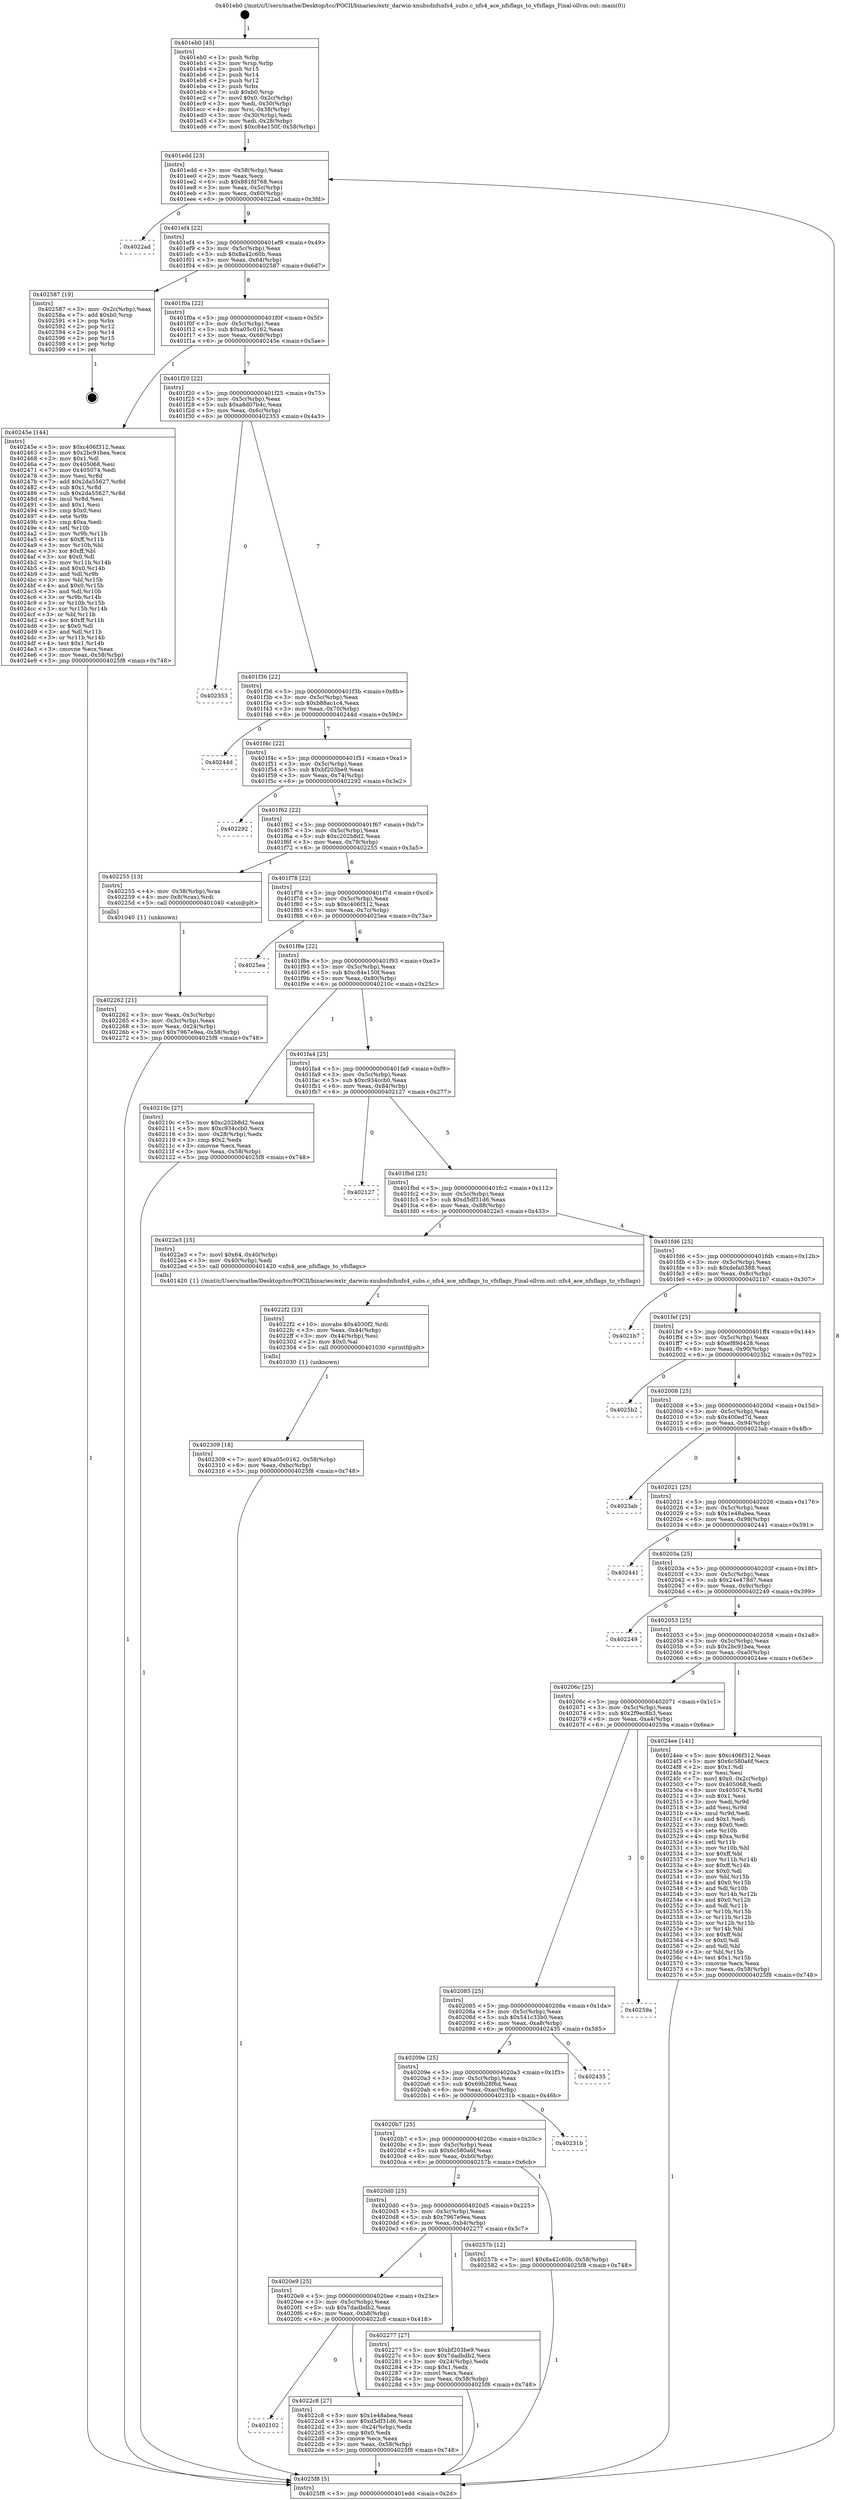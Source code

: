 digraph "0x401eb0" {
  label = "0x401eb0 (/mnt/c/Users/mathe/Desktop/tcc/POCII/binaries/extr_darwin-xnubsdnfsnfs4_subs.c_nfs4_ace_nfsflags_to_vfsflags_Final-ollvm.out::main(0))"
  labelloc = "t"
  node[shape=record]

  Entry [label="",width=0.3,height=0.3,shape=circle,fillcolor=black,style=filled]
  "0x401edd" [label="{
     0x401edd [23]\l
     | [instrs]\l
     &nbsp;&nbsp;0x401edd \<+3\>: mov -0x58(%rbp),%eax\l
     &nbsp;&nbsp;0x401ee0 \<+2\>: mov %eax,%ecx\l
     &nbsp;&nbsp;0x401ee2 \<+6\>: sub $0x881fd768,%ecx\l
     &nbsp;&nbsp;0x401ee8 \<+3\>: mov %eax,-0x5c(%rbp)\l
     &nbsp;&nbsp;0x401eeb \<+3\>: mov %ecx,-0x60(%rbp)\l
     &nbsp;&nbsp;0x401eee \<+6\>: je 00000000004022ad \<main+0x3fd\>\l
  }"]
  "0x4022ad" [label="{
     0x4022ad\l
  }", style=dashed]
  "0x401ef4" [label="{
     0x401ef4 [22]\l
     | [instrs]\l
     &nbsp;&nbsp;0x401ef4 \<+5\>: jmp 0000000000401ef9 \<main+0x49\>\l
     &nbsp;&nbsp;0x401ef9 \<+3\>: mov -0x5c(%rbp),%eax\l
     &nbsp;&nbsp;0x401efc \<+5\>: sub $0x8a42c60b,%eax\l
     &nbsp;&nbsp;0x401f01 \<+3\>: mov %eax,-0x64(%rbp)\l
     &nbsp;&nbsp;0x401f04 \<+6\>: je 0000000000402587 \<main+0x6d7\>\l
  }"]
  Exit [label="",width=0.3,height=0.3,shape=circle,fillcolor=black,style=filled,peripheries=2]
  "0x402587" [label="{
     0x402587 [19]\l
     | [instrs]\l
     &nbsp;&nbsp;0x402587 \<+3\>: mov -0x2c(%rbp),%eax\l
     &nbsp;&nbsp;0x40258a \<+7\>: add $0xb0,%rsp\l
     &nbsp;&nbsp;0x402591 \<+1\>: pop %rbx\l
     &nbsp;&nbsp;0x402592 \<+2\>: pop %r12\l
     &nbsp;&nbsp;0x402594 \<+2\>: pop %r14\l
     &nbsp;&nbsp;0x402596 \<+2\>: pop %r15\l
     &nbsp;&nbsp;0x402598 \<+1\>: pop %rbp\l
     &nbsp;&nbsp;0x402599 \<+1\>: ret\l
  }"]
  "0x401f0a" [label="{
     0x401f0a [22]\l
     | [instrs]\l
     &nbsp;&nbsp;0x401f0a \<+5\>: jmp 0000000000401f0f \<main+0x5f\>\l
     &nbsp;&nbsp;0x401f0f \<+3\>: mov -0x5c(%rbp),%eax\l
     &nbsp;&nbsp;0x401f12 \<+5\>: sub $0xa05c0162,%eax\l
     &nbsp;&nbsp;0x401f17 \<+3\>: mov %eax,-0x68(%rbp)\l
     &nbsp;&nbsp;0x401f1a \<+6\>: je 000000000040245e \<main+0x5ae\>\l
  }"]
  "0x402309" [label="{
     0x402309 [18]\l
     | [instrs]\l
     &nbsp;&nbsp;0x402309 \<+7\>: movl $0xa05c0162,-0x58(%rbp)\l
     &nbsp;&nbsp;0x402310 \<+6\>: mov %eax,-0xbc(%rbp)\l
     &nbsp;&nbsp;0x402316 \<+5\>: jmp 00000000004025f8 \<main+0x748\>\l
  }"]
  "0x40245e" [label="{
     0x40245e [144]\l
     | [instrs]\l
     &nbsp;&nbsp;0x40245e \<+5\>: mov $0xc406f312,%eax\l
     &nbsp;&nbsp;0x402463 \<+5\>: mov $0x2bc91bea,%ecx\l
     &nbsp;&nbsp;0x402468 \<+2\>: mov $0x1,%dl\l
     &nbsp;&nbsp;0x40246a \<+7\>: mov 0x405068,%esi\l
     &nbsp;&nbsp;0x402471 \<+7\>: mov 0x405074,%edi\l
     &nbsp;&nbsp;0x402478 \<+3\>: mov %esi,%r8d\l
     &nbsp;&nbsp;0x40247b \<+7\>: add $0x2da55627,%r8d\l
     &nbsp;&nbsp;0x402482 \<+4\>: sub $0x1,%r8d\l
     &nbsp;&nbsp;0x402486 \<+7\>: sub $0x2da55627,%r8d\l
     &nbsp;&nbsp;0x40248d \<+4\>: imul %r8d,%esi\l
     &nbsp;&nbsp;0x402491 \<+3\>: and $0x1,%esi\l
     &nbsp;&nbsp;0x402494 \<+3\>: cmp $0x0,%esi\l
     &nbsp;&nbsp;0x402497 \<+4\>: sete %r9b\l
     &nbsp;&nbsp;0x40249b \<+3\>: cmp $0xa,%edi\l
     &nbsp;&nbsp;0x40249e \<+4\>: setl %r10b\l
     &nbsp;&nbsp;0x4024a2 \<+3\>: mov %r9b,%r11b\l
     &nbsp;&nbsp;0x4024a5 \<+4\>: xor $0xff,%r11b\l
     &nbsp;&nbsp;0x4024a9 \<+3\>: mov %r10b,%bl\l
     &nbsp;&nbsp;0x4024ac \<+3\>: xor $0xff,%bl\l
     &nbsp;&nbsp;0x4024af \<+3\>: xor $0x0,%dl\l
     &nbsp;&nbsp;0x4024b2 \<+3\>: mov %r11b,%r14b\l
     &nbsp;&nbsp;0x4024b5 \<+4\>: and $0x0,%r14b\l
     &nbsp;&nbsp;0x4024b9 \<+3\>: and %dl,%r9b\l
     &nbsp;&nbsp;0x4024bc \<+3\>: mov %bl,%r15b\l
     &nbsp;&nbsp;0x4024bf \<+4\>: and $0x0,%r15b\l
     &nbsp;&nbsp;0x4024c3 \<+3\>: and %dl,%r10b\l
     &nbsp;&nbsp;0x4024c6 \<+3\>: or %r9b,%r14b\l
     &nbsp;&nbsp;0x4024c9 \<+3\>: or %r10b,%r15b\l
     &nbsp;&nbsp;0x4024cc \<+3\>: xor %r15b,%r14b\l
     &nbsp;&nbsp;0x4024cf \<+3\>: or %bl,%r11b\l
     &nbsp;&nbsp;0x4024d2 \<+4\>: xor $0xff,%r11b\l
     &nbsp;&nbsp;0x4024d6 \<+3\>: or $0x0,%dl\l
     &nbsp;&nbsp;0x4024d9 \<+3\>: and %dl,%r11b\l
     &nbsp;&nbsp;0x4024dc \<+3\>: or %r11b,%r14b\l
     &nbsp;&nbsp;0x4024df \<+4\>: test $0x1,%r14b\l
     &nbsp;&nbsp;0x4024e3 \<+3\>: cmovne %ecx,%eax\l
     &nbsp;&nbsp;0x4024e6 \<+3\>: mov %eax,-0x58(%rbp)\l
     &nbsp;&nbsp;0x4024e9 \<+5\>: jmp 00000000004025f8 \<main+0x748\>\l
  }"]
  "0x401f20" [label="{
     0x401f20 [22]\l
     | [instrs]\l
     &nbsp;&nbsp;0x401f20 \<+5\>: jmp 0000000000401f25 \<main+0x75\>\l
     &nbsp;&nbsp;0x401f25 \<+3\>: mov -0x5c(%rbp),%eax\l
     &nbsp;&nbsp;0x401f28 \<+5\>: sub $0xa8d07b4c,%eax\l
     &nbsp;&nbsp;0x401f2d \<+3\>: mov %eax,-0x6c(%rbp)\l
     &nbsp;&nbsp;0x401f30 \<+6\>: je 0000000000402353 \<main+0x4a3\>\l
  }"]
  "0x4022f2" [label="{
     0x4022f2 [23]\l
     | [instrs]\l
     &nbsp;&nbsp;0x4022f2 \<+10\>: movabs $0x4030f2,%rdi\l
     &nbsp;&nbsp;0x4022fc \<+3\>: mov %eax,-0x44(%rbp)\l
     &nbsp;&nbsp;0x4022ff \<+3\>: mov -0x44(%rbp),%esi\l
     &nbsp;&nbsp;0x402302 \<+2\>: mov $0x0,%al\l
     &nbsp;&nbsp;0x402304 \<+5\>: call 0000000000401030 \<printf@plt\>\l
     | [calls]\l
     &nbsp;&nbsp;0x401030 \{1\} (unknown)\l
  }"]
  "0x402353" [label="{
     0x402353\l
  }", style=dashed]
  "0x401f36" [label="{
     0x401f36 [22]\l
     | [instrs]\l
     &nbsp;&nbsp;0x401f36 \<+5\>: jmp 0000000000401f3b \<main+0x8b\>\l
     &nbsp;&nbsp;0x401f3b \<+3\>: mov -0x5c(%rbp),%eax\l
     &nbsp;&nbsp;0x401f3e \<+5\>: sub $0xb88ac1c4,%eax\l
     &nbsp;&nbsp;0x401f43 \<+3\>: mov %eax,-0x70(%rbp)\l
     &nbsp;&nbsp;0x401f46 \<+6\>: je 000000000040244d \<main+0x59d\>\l
  }"]
  "0x402102" [label="{
     0x402102\l
  }", style=dashed]
  "0x40244d" [label="{
     0x40244d\l
  }", style=dashed]
  "0x401f4c" [label="{
     0x401f4c [22]\l
     | [instrs]\l
     &nbsp;&nbsp;0x401f4c \<+5\>: jmp 0000000000401f51 \<main+0xa1\>\l
     &nbsp;&nbsp;0x401f51 \<+3\>: mov -0x5c(%rbp),%eax\l
     &nbsp;&nbsp;0x401f54 \<+5\>: sub $0xbf203be9,%eax\l
     &nbsp;&nbsp;0x401f59 \<+3\>: mov %eax,-0x74(%rbp)\l
     &nbsp;&nbsp;0x401f5c \<+6\>: je 0000000000402292 \<main+0x3e2\>\l
  }"]
  "0x4022c8" [label="{
     0x4022c8 [27]\l
     | [instrs]\l
     &nbsp;&nbsp;0x4022c8 \<+5\>: mov $0x1e48abea,%eax\l
     &nbsp;&nbsp;0x4022cd \<+5\>: mov $0xd5df31d6,%ecx\l
     &nbsp;&nbsp;0x4022d2 \<+3\>: mov -0x24(%rbp),%edx\l
     &nbsp;&nbsp;0x4022d5 \<+3\>: cmp $0x0,%edx\l
     &nbsp;&nbsp;0x4022d8 \<+3\>: cmove %ecx,%eax\l
     &nbsp;&nbsp;0x4022db \<+3\>: mov %eax,-0x58(%rbp)\l
     &nbsp;&nbsp;0x4022de \<+5\>: jmp 00000000004025f8 \<main+0x748\>\l
  }"]
  "0x402292" [label="{
     0x402292\l
  }", style=dashed]
  "0x401f62" [label="{
     0x401f62 [22]\l
     | [instrs]\l
     &nbsp;&nbsp;0x401f62 \<+5\>: jmp 0000000000401f67 \<main+0xb7\>\l
     &nbsp;&nbsp;0x401f67 \<+3\>: mov -0x5c(%rbp),%eax\l
     &nbsp;&nbsp;0x401f6a \<+5\>: sub $0xc202b8d2,%eax\l
     &nbsp;&nbsp;0x401f6f \<+3\>: mov %eax,-0x78(%rbp)\l
     &nbsp;&nbsp;0x401f72 \<+6\>: je 0000000000402255 \<main+0x3a5\>\l
  }"]
  "0x4020e9" [label="{
     0x4020e9 [25]\l
     | [instrs]\l
     &nbsp;&nbsp;0x4020e9 \<+5\>: jmp 00000000004020ee \<main+0x23e\>\l
     &nbsp;&nbsp;0x4020ee \<+3\>: mov -0x5c(%rbp),%eax\l
     &nbsp;&nbsp;0x4020f1 \<+5\>: sub $0x7dadbdb2,%eax\l
     &nbsp;&nbsp;0x4020f6 \<+6\>: mov %eax,-0xb8(%rbp)\l
     &nbsp;&nbsp;0x4020fc \<+6\>: je 00000000004022c8 \<main+0x418\>\l
  }"]
  "0x402255" [label="{
     0x402255 [13]\l
     | [instrs]\l
     &nbsp;&nbsp;0x402255 \<+4\>: mov -0x38(%rbp),%rax\l
     &nbsp;&nbsp;0x402259 \<+4\>: mov 0x8(%rax),%rdi\l
     &nbsp;&nbsp;0x40225d \<+5\>: call 0000000000401040 \<atoi@plt\>\l
     | [calls]\l
     &nbsp;&nbsp;0x401040 \{1\} (unknown)\l
  }"]
  "0x401f78" [label="{
     0x401f78 [22]\l
     | [instrs]\l
     &nbsp;&nbsp;0x401f78 \<+5\>: jmp 0000000000401f7d \<main+0xcd\>\l
     &nbsp;&nbsp;0x401f7d \<+3\>: mov -0x5c(%rbp),%eax\l
     &nbsp;&nbsp;0x401f80 \<+5\>: sub $0xc406f312,%eax\l
     &nbsp;&nbsp;0x401f85 \<+3\>: mov %eax,-0x7c(%rbp)\l
     &nbsp;&nbsp;0x401f88 \<+6\>: je 00000000004025ea \<main+0x73a\>\l
  }"]
  "0x402277" [label="{
     0x402277 [27]\l
     | [instrs]\l
     &nbsp;&nbsp;0x402277 \<+5\>: mov $0xbf203be9,%eax\l
     &nbsp;&nbsp;0x40227c \<+5\>: mov $0x7dadbdb2,%ecx\l
     &nbsp;&nbsp;0x402281 \<+3\>: mov -0x24(%rbp),%edx\l
     &nbsp;&nbsp;0x402284 \<+3\>: cmp $0x1,%edx\l
     &nbsp;&nbsp;0x402287 \<+3\>: cmovl %ecx,%eax\l
     &nbsp;&nbsp;0x40228a \<+3\>: mov %eax,-0x58(%rbp)\l
     &nbsp;&nbsp;0x40228d \<+5\>: jmp 00000000004025f8 \<main+0x748\>\l
  }"]
  "0x4025ea" [label="{
     0x4025ea\l
  }", style=dashed]
  "0x401f8e" [label="{
     0x401f8e [22]\l
     | [instrs]\l
     &nbsp;&nbsp;0x401f8e \<+5\>: jmp 0000000000401f93 \<main+0xe3\>\l
     &nbsp;&nbsp;0x401f93 \<+3\>: mov -0x5c(%rbp),%eax\l
     &nbsp;&nbsp;0x401f96 \<+5\>: sub $0xc84e150f,%eax\l
     &nbsp;&nbsp;0x401f9b \<+3\>: mov %eax,-0x80(%rbp)\l
     &nbsp;&nbsp;0x401f9e \<+6\>: je 000000000040210c \<main+0x25c\>\l
  }"]
  "0x4020d0" [label="{
     0x4020d0 [25]\l
     | [instrs]\l
     &nbsp;&nbsp;0x4020d0 \<+5\>: jmp 00000000004020d5 \<main+0x225\>\l
     &nbsp;&nbsp;0x4020d5 \<+3\>: mov -0x5c(%rbp),%eax\l
     &nbsp;&nbsp;0x4020d8 \<+5\>: sub $0x7967e9ea,%eax\l
     &nbsp;&nbsp;0x4020dd \<+6\>: mov %eax,-0xb4(%rbp)\l
     &nbsp;&nbsp;0x4020e3 \<+6\>: je 0000000000402277 \<main+0x3c7\>\l
  }"]
  "0x40210c" [label="{
     0x40210c [27]\l
     | [instrs]\l
     &nbsp;&nbsp;0x40210c \<+5\>: mov $0xc202b8d2,%eax\l
     &nbsp;&nbsp;0x402111 \<+5\>: mov $0xc934ccb0,%ecx\l
     &nbsp;&nbsp;0x402116 \<+3\>: mov -0x28(%rbp),%edx\l
     &nbsp;&nbsp;0x402119 \<+3\>: cmp $0x2,%edx\l
     &nbsp;&nbsp;0x40211c \<+3\>: cmovne %ecx,%eax\l
     &nbsp;&nbsp;0x40211f \<+3\>: mov %eax,-0x58(%rbp)\l
     &nbsp;&nbsp;0x402122 \<+5\>: jmp 00000000004025f8 \<main+0x748\>\l
  }"]
  "0x401fa4" [label="{
     0x401fa4 [25]\l
     | [instrs]\l
     &nbsp;&nbsp;0x401fa4 \<+5\>: jmp 0000000000401fa9 \<main+0xf9\>\l
     &nbsp;&nbsp;0x401fa9 \<+3\>: mov -0x5c(%rbp),%eax\l
     &nbsp;&nbsp;0x401fac \<+5\>: sub $0xc934ccb0,%eax\l
     &nbsp;&nbsp;0x401fb1 \<+6\>: mov %eax,-0x84(%rbp)\l
     &nbsp;&nbsp;0x401fb7 \<+6\>: je 0000000000402127 \<main+0x277\>\l
  }"]
  "0x4025f8" [label="{
     0x4025f8 [5]\l
     | [instrs]\l
     &nbsp;&nbsp;0x4025f8 \<+5\>: jmp 0000000000401edd \<main+0x2d\>\l
  }"]
  "0x401eb0" [label="{
     0x401eb0 [45]\l
     | [instrs]\l
     &nbsp;&nbsp;0x401eb0 \<+1\>: push %rbp\l
     &nbsp;&nbsp;0x401eb1 \<+3\>: mov %rsp,%rbp\l
     &nbsp;&nbsp;0x401eb4 \<+2\>: push %r15\l
     &nbsp;&nbsp;0x401eb6 \<+2\>: push %r14\l
     &nbsp;&nbsp;0x401eb8 \<+2\>: push %r12\l
     &nbsp;&nbsp;0x401eba \<+1\>: push %rbx\l
     &nbsp;&nbsp;0x401ebb \<+7\>: sub $0xb0,%rsp\l
     &nbsp;&nbsp;0x401ec2 \<+7\>: movl $0x0,-0x2c(%rbp)\l
     &nbsp;&nbsp;0x401ec9 \<+3\>: mov %edi,-0x30(%rbp)\l
     &nbsp;&nbsp;0x401ecc \<+4\>: mov %rsi,-0x38(%rbp)\l
     &nbsp;&nbsp;0x401ed0 \<+3\>: mov -0x30(%rbp),%edi\l
     &nbsp;&nbsp;0x401ed3 \<+3\>: mov %edi,-0x28(%rbp)\l
     &nbsp;&nbsp;0x401ed6 \<+7\>: movl $0xc84e150f,-0x58(%rbp)\l
  }"]
  "0x402262" [label="{
     0x402262 [21]\l
     | [instrs]\l
     &nbsp;&nbsp;0x402262 \<+3\>: mov %eax,-0x3c(%rbp)\l
     &nbsp;&nbsp;0x402265 \<+3\>: mov -0x3c(%rbp),%eax\l
     &nbsp;&nbsp;0x402268 \<+3\>: mov %eax,-0x24(%rbp)\l
     &nbsp;&nbsp;0x40226b \<+7\>: movl $0x7967e9ea,-0x58(%rbp)\l
     &nbsp;&nbsp;0x402272 \<+5\>: jmp 00000000004025f8 \<main+0x748\>\l
  }"]
  "0x40257b" [label="{
     0x40257b [12]\l
     | [instrs]\l
     &nbsp;&nbsp;0x40257b \<+7\>: movl $0x8a42c60b,-0x58(%rbp)\l
     &nbsp;&nbsp;0x402582 \<+5\>: jmp 00000000004025f8 \<main+0x748\>\l
  }"]
  "0x402127" [label="{
     0x402127\l
  }", style=dashed]
  "0x401fbd" [label="{
     0x401fbd [25]\l
     | [instrs]\l
     &nbsp;&nbsp;0x401fbd \<+5\>: jmp 0000000000401fc2 \<main+0x112\>\l
     &nbsp;&nbsp;0x401fc2 \<+3\>: mov -0x5c(%rbp),%eax\l
     &nbsp;&nbsp;0x401fc5 \<+5\>: sub $0xd5df31d6,%eax\l
     &nbsp;&nbsp;0x401fca \<+6\>: mov %eax,-0x88(%rbp)\l
     &nbsp;&nbsp;0x401fd0 \<+6\>: je 00000000004022e3 \<main+0x433\>\l
  }"]
  "0x4020b7" [label="{
     0x4020b7 [25]\l
     | [instrs]\l
     &nbsp;&nbsp;0x4020b7 \<+5\>: jmp 00000000004020bc \<main+0x20c\>\l
     &nbsp;&nbsp;0x4020bc \<+3\>: mov -0x5c(%rbp),%eax\l
     &nbsp;&nbsp;0x4020bf \<+5\>: sub $0x6c580a6f,%eax\l
     &nbsp;&nbsp;0x4020c4 \<+6\>: mov %eax,-0xb0(%rbp)\l
     &nbsp;&nbsp;0x4020ca \<+6\>: je 000000000040257b \<main+0x6cb\>\l
  }"]
  "0x4022e3" [label="{
     0x4022e3 [15]\l
     | [instrs]\l
     &nbsp;&nbsp;0x4022e3 \<+7\>: movl $0x64,-0x40(%rbp)\l
     &nbsp;&nbsp;0x4022ea \<+3\>: mov -0x40(%rbp),%edi\l
     &nbsp;&nbsp;0x4022ed \<+5\>: call 0000000000401420 \<nfs4_ace_nfsflags_to_vfsflags\>\l
     | [calls]\l
     &nbsp;&nbsp;0x401420 \{1\} (/mnt/c/Users/mathe/Desktop/tcc/POCII/binaries/extr_darwin-xnubsdnfsnfs4_subs.c_nfs4_ace_nfsflags_to_vfsflags_Final-ollvm.out::nfs4_ace_nfsflags_to_vfsflags)\l
  }"]
  "0x401fd6" [label="{
     0x401fd6 [25]\l
     | [instrs]\l
     &nbsp;&nbsp;0x401fd6 \<+5\>: jmp 0000000000401fdb \<main+0x12b\>\l
     &nbsp;&nbsp;0x401fdb \<+3\>: mov -0x5c(%rbp),%eax\l
     &nbsp;&nbsp;0x401fde \<+5\>: sub $0xdefa0388,%eax\l
     &nbsp;&nbsp;0x401fe3 \<+6\>: mov %eax,-0x8c(%rbp)\l
     &nbsp;&nbsp;0x401fe9 \<+6\>: je 00000000004021b7 \<main+0x307\>\l
  }"]
  "0x40231b" [label="{
     0x40231b\l
  }", style=dashed]
  "0x4021b7" [label="{
     0x4021b7\l
  }", style=dashed]
  "0x401fef" [label="{
     0x401fef [25]\l
     | [instrs]\l
     &nbsp;&nbsp;0x401fef \<+5\>: jmp 0000000000401ff4 \<main+0x144\>\l
     &nbsp;&nbsp;0x401ff4 \<+3\>: mov -0x5c(%rbp),%eax\l
     &nbsp;&nbsp;0x401ff7 \<+5\>: sub $0xef89d428,%eax\l
     &nbsp;&nbsp;0x401ffc \<+6\>: mov %eax,-0x90(%rbp)\l
     &nbsp;&nbsp;0x402002 \<+6\>: je 00000000004025b2 \<main+0x702\>\l
  }"]
  "0x40209e" [label="{
     0x40209e [25]\l
     | [instrs]\l
     &nbsp;&nbsp;0x40209e \<+5\>: jmp 00000000004020a3 \<main+0x1f3\>\l
     &nbsp;&nbsp;0x4020a3 \<+3\>: mov -0x5c(%rbp),%eax\l
     &nbsp;&nbsp;0x4020a6 \<+5\>: sub $0x69b28f6d,%eax\l
     &nbsp;&nbsp;0x4020ab \<+6\>: mov %eax,-0xac(%rbp)\l
     &nbsp;&nbsp;0x4020b1 \<+6\>: je 000000000040231b \<main+0x46b\>\l
  }"]
  "0x4025b2" [label="{
     0x4025b2\l
  }", style=dashed]
  "0x402008" [label="{
     0x402008 [25]\l
     | [instrs]\l
     &nbsp;&nbsp;0x402008 \<+5\>: jmp 000000000040200d \<main+0x15d\>\l
     &nbsp;&nbsp;0x40200d \<+3\>: mov -0x5c(%rbp),%eax\l
     &nbsp;&nbsp;0x402010 \<+5\>: sub $0x400ed7d,%eax\l
     &nbsp;&nbsp;0x402015 \<+6\>: mov %eax,-0x94(%rbp)\l
     &nbsp;&nbsp;0x40201b \<+6\>: je 00000000004023ab \<main+0x4fb\>\l
  }"]
  "0x402435" [label="{
     0x402435\l
  }", style=dashed]
  "0x4023ab" [label="{
     0x4023ab\l
  }", style=dashed]
  "0x402021" [label="{
     0x402021 [25]\l
     | [instrs]\l
     &nbsp;&nbsp;0x402021 \<+5\>: jmp 0000000000402026 \<main+0x176\>\l
     &nbsp;&nbsp;0x402026 \<+3\>: mov -0x5c(%rbp),%eax\l
     &nbsp;&nbsp;0x402029 \<+5\>: sub $0x1e48abea,%eax\l
     &nbsp;&nbsp;0x40202e \<+6\>: mov %eax,-0x98(%rbp)\l
     &nbsp;&nbsp;0x402034 \<+6\>: je 0000000000402441 \<main+0x591\>\l
  }"]
  "0x402085" [label="{
     0x402085 [25]\l
     | [instrs]\l
     &nbsp;&nbsp;0x402085 \<+5\>: jmp 000000000040208a \<main+0x1da\>\l
     &nbsp;&nbsp;0x40208a \<+3\>: mov -0x5c(%rbp),%eax\l
     &nbsp;&nbsp;0x40208d \<+5\>: sub $0x541c33b0,%eax\l
     &nbsp;&nbsp;0x402092 \<+6\>: mov %eax,-0xa8(%rbp)\l
     &nbsp;&nbsp;0x402098 \<+6\>: je 0000000000402435 \<main+0x585\>\l
  }"]
  "0x402441" [label="{
     0x402441\l
  }", style=dashed]
  "0x40203a" [label="{
     0x40203a [25]\l
     | [instrs]\l
     &nbsp;&nbsp;0x40203a \<+5\>: jmp 000000000040203f \<main+0x18f\>\l
     &nbsp;&nbsp;0x40203f \<+3\>: mov -0x5c(%rbp),%eax\l
     &nbsp;&nbsp;0x402042 \<+5\>: sub $0x24e478d7,%eax\l
     &nbsp;&nbsp;0x402047 \<+6\>: mov %eax,-0x9c(%rbp)\l
     &nbsp;&nbsp;0x40204d \<+6\>: je 0000000000402249 \<main+0x399\>\l
  }"]
  "0x40259a" [label="{
     0x40259a\l
  }", style=dashed]
  "0x402249" [label="{
     0x402249\l
  }", style=dashed]
  "0x402053" [label="{
     0x402053 [25]\l
     | [instrs]\l
     &nbsp;&nbsp;0x402053 \<+5\>: jmp 0000000000402058 \<main+0x1a8\>\l
     &nbsp;&nbsp;0x402058 \<+3\>: mov -0x5c(%rbp),%eax\l
     &nbsp;&nbsp;0x40205b \<+5\>: sub $0x2bc91bea,%eax\l
     &nbsp;&nbsp;0x402060 \<+6\>: mov %eax,-0xa0(%rbp)\l
     &nbsp;&nbsp;0x402066 \<+6\>: je 00000000004024ee \<main+0x63e\>\l
  }"]
  "0x40206c" [label="{
     0x40206c [25]\l
     | [instrs]\l
     &nbsp;&nbsp;0x40206c \<+5\>: jmp 0000000000402071 \<main+0x1c1\>\l
     &nbsp;&nbsp;0x402071 \<+3\>: mov -0x5c(%rbp),%eax\l
     &nbsp;&nbsp;0x402074 \<+5\>: sub $0x2f9ec8b3,%eax\l
     &nbsp;&nbsp;0x402079 \<+6\>: mov %eax,-0xa4(%rbp)\l
     &nbsp;&nbsp;0x40207f \<+6\>: je 000000000040259a \<main+0x6ea\>\l
  }"]
  "0x4024ee" [label="{
     0x4024ee [141]\l
     | [instrs]\l
     &nbsp;&nbsp;0x4024ee \<+5\>: mov $0xc406f312,%eax\l
     &nbsp;&nbsp;0x4024f3 \<+5\>: mov $0x6c580a6f,%ecx\l
     &nbsp;&nbsp;0x4024f8 \<+2\>: mov $0x1,%dl\l
     &nbsp;&nbsp;0x4024fa \<+2\>: xor %esi,%esi\l
     &nbsp;&nbsp;0x4024fc \<+7\>: movl $0x0,-0x2c(%rbp)\l
     &nbsp;&nbsp;0x402503 \<+7\>: mov 0x405068,%edi\l
     &nbsp;&nbsp;0x40250a \<+8\>: mov 0x405074,%r8d\l
     &nbsp;&nbsp;0x402512 \<+3\>: sub $0x1,%esi\l
     &nbsp;&nbsp;0x402515 \<+3\>: mov %edi,%r9d\l
     &nbsp;&nbsp;0x402518 \<+3\>: add %esi,%r9d\l
     &nbsp;&nbsp;0x40251b \<+4\>: imul %r9d,%edi\l
     &nbsp;&nbsp;0x40251f \<+3\>: and $0x1,%edi\l
     &nbsp;&nbsp;0x402522 \<+3\>: cmp $0x0,%edi\l
     &nbsp;&nbsp;0x402525 \<+4\>: sete %r10b\l
     &nbsp;&nbsp;0x402529 \<+4\>: cmp $0xa,%r8d\l
     &nbsp;&nbsp;0x40252d \<+4\>: setl %r11b\l
     &nbsp;&nbsp;0x402531 \<+3\>: mov %r10b,%bl\l
     &nbsp;&nbsp;0x402534 \<+3\>: xor $0xff,%bl\l
     &nbsp;&nbsp;0x402537 \<+3\>: mov %r11b,%r14b\l
     &nbsp;&nbsp;0x40253a \<+4\>: xor $0xff,%r14b\l
     &nbsp;&nbsp;0x40253e \<+3\>: xor $0x0,%dl\l
     &nbsp;&nbsp;0x402541 \<+3\>: mov %bl,%r15b\l
     &nbsp;&nbsp;0x402544 \<+4\>: and $0x0,%r15b\l
     &nbsp;&nbsp;0x402548 \<+3\>: and %dl,%r10b\l
     &nbsp;&nbsp;0x40254b \<+3\>: mov %r14b,%r12b\l
     &nbsp;&nbsp;0x40254e \<+4\>: and $0x0,%r12b\l
     &nbsp;&nbsp;0x402552 \<+3\>: and %dl,%r11b\l
     &nbsp;&nbsp;0x402555 \<+3\>: or %r10b,%r15b\l
     &nbsp;&nbsp;0x402558 \<+3\>: or %r11b,%r12b\l
     &nbsp;&nbsp;0x40255b \<+3\>: xor %r12b,%r15b\l
     &nbsp;&nbsp;0x40255e \<+3\>: or %r14b,%bl\l
     &nbsp;&nbsp;0x402561 \<+3\>: xor $0xff,%bl\l
     &nbsp;&nbsp;0x402564 \<+3\>: or $0x0,%dl\l
     &nbsp;&nbsp;0x402567 \<+2\>: and %dl,%bl\l
     &nbsp;&nbsp;0x402569 \<+3\>: or %bl,%r15b\l
     &nbsp;&nbsp;0x40256c \<+4\>: test $0x1,%r15b\l
     &nbsp;&nbsp;0x402570 \<+3\>: cmovne %ecx,%eax\l
     &nbsp;&nbsp;0x402573 \<+3\>: mov %eax,-0x58(%rbp)\l
     &nbsp;&nbsp;0x402576 \<+5\>: jmp 00000000004025f8 \<main+0x748\>\l
  }"]
  Entry -> "0x401eb0" [label=" 1"]
  "0x401edd" -> "0x4022ad" [label=" 0"]
  "0x401edd" -> "0x401ef4" [label=" 9"]
  "0x402587" -> Exit [label=" 1"]
  "0x401ef4" -> "0x402587" [label=" 1"]
  "0x401ef4" -> "0x401f0a" [label=" 8"]
  "0x40257b" -> "0x4025f8" [label=" 1"]
  "0x401f0a" -> "0x40245e" [label=" 1"]
  "0x401f0a" -> "0x401f20" [label=" 7"]
  "0x4024ee" -> "0x4025f8" [label=" 1"]
  "0x401f20" -> "0x402353" [label=" 0"]
  "0x401f20" -> "0x401f36" [label=" 7"]
  "0x40245e" -> "0x4025f8" [label=" 1"]
  "0x401f36" -> "0x40244d" [label=" 0"]
  "0x401f36" -> "0x401f4c" [label=" 7"]
  "0x402309" -> "0x4025f8" [label=" 1"]
  "0x401f4c" -> "0x402292" [label=" 0"]
  "0x401f4c" -> "0x401f62" [label=" 7"]
  "0x4022f2" -> "0x402309" [label=" 1"]
  "0x401f62" -> "0x402255" [label=" 1"]
  "0x401f62" -> "0x401f78" [label=" 6"]
  "0x4022c8" -> "0x4025f8" [label=" 1"]
  "0x401f78" -> "0x4025ea" [label=" 0"]
  "0x401f78" -> "0x401f8e" [label=" 6"]
  "0x4020e9" -> "0x402102" [label=" 0"]
  "0x401f8e" -> "0x40210c" [label=" 1"]
  "0x401f8e" -> "0x401fa4" [label=" 5"]
  "0x40210c" -> "0x4025f8" [label=" 1"]
  "0x401eb0" -> "0x401edd" [label=" 1"]
  "0x4025f8" -> "0x401edd" [label=" 8"]
  "0x402255" -> "0x402262" [label=" 1"]
  "0x402262" -> "0x4025f8" [label=" 1"]
  "0x4022e3" -> "0x4022f2" [label=" 1"]
  "0x401fa4" -> "0x402127" [label=" 0"]
  "0x401fa4" -> "0x401fbd" [label=" 5"]
  "0x402277" -> "0x4025f8" [label=" 1"]
  "0x401fbd" -> "0x4022e3" [label=" 1"]
  "0x401fbd" -> "0x401fd6" [label=" 4"]
  "0x4020d0" -> "0x402277" [label=" 1"]
  "0x401fd6" -> "0x4021b7" [label=" 0"]
  "0x401fd6" -> "0x401fef" [label=" 4"]
  "0x4020e9" -> "0x4022c8" [label=" 1"]
  "0x401fef" -> "0x4025b2" [label=" 0"]
  "0x401fef" -> "0x402008" [label=" 4"]
  "0x4020b7" -> "0x40257b" [label=" 1"]
  "0x402008" -> "0x4023ab" [label=" 0"]
  "0x402008" -> "0x402021" [label=" 4"]
  "0x4020d0" -> "0x4020e9" [label=" 1"]
  "0x402021" -> "0x402441" [label=" 0"]
  "0x402021" -> "0x40203a" [label=" 4"]
  "0x40209e" -> "0x40231b" [label=" 0"]
  "0x40203a" -> "0x402249" [label=" 0"]
  "0x40203a" -> "0x402053" [label=" 4"]
  "0x4020b7" -> "0x4020d0" [label=" 2"]
  "0x402053" -> "0x4024ee" [label=" 1"]
  "0x402053" -> "0x40206c" [label=" 3"]
  "0x402085" -> "0x40209e" [label=" 3"]
  "0x40206c" -> "0x40259a" [label=" 0"]
  "0x40206c" -> "0x402085" [label=" 3"]
  "0x40209e" -> "0x4020b7" [label=" 3"]
  "0x402085" -> "0x402435" [label=" 0"]
}
